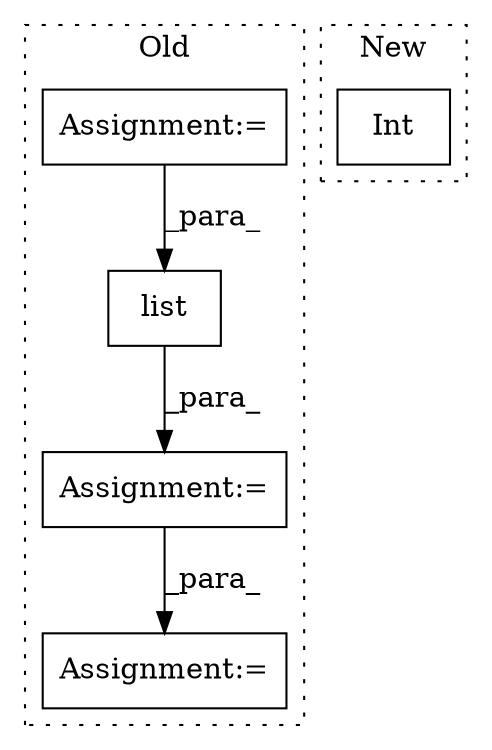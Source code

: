 digraph G {
subgraph cluster0 {
1 [label="list" a="32" s="1380,1517" l="5,1" shape="box"];
3 [label="Assignment:=" a="7" s="1609" l="1" shape="box"];
4 [label="Assignment:=" a="7" s="1493" l="21" shape="box"];
5 [label="Assignment:=" a="7" s="1379" l="1" shape="box"];
label = "Old";
style="dotted";
}
subgraph cluster1 {
2 [label="Int" a="32" s="1149,1154" l="4,1" shape="box"];
label = "New";
style="dotted";
}
1 -> 5 [label="_para_"];
4 -> 1 [label="_para_"];
5 -> 3 [label="_para_"];
}